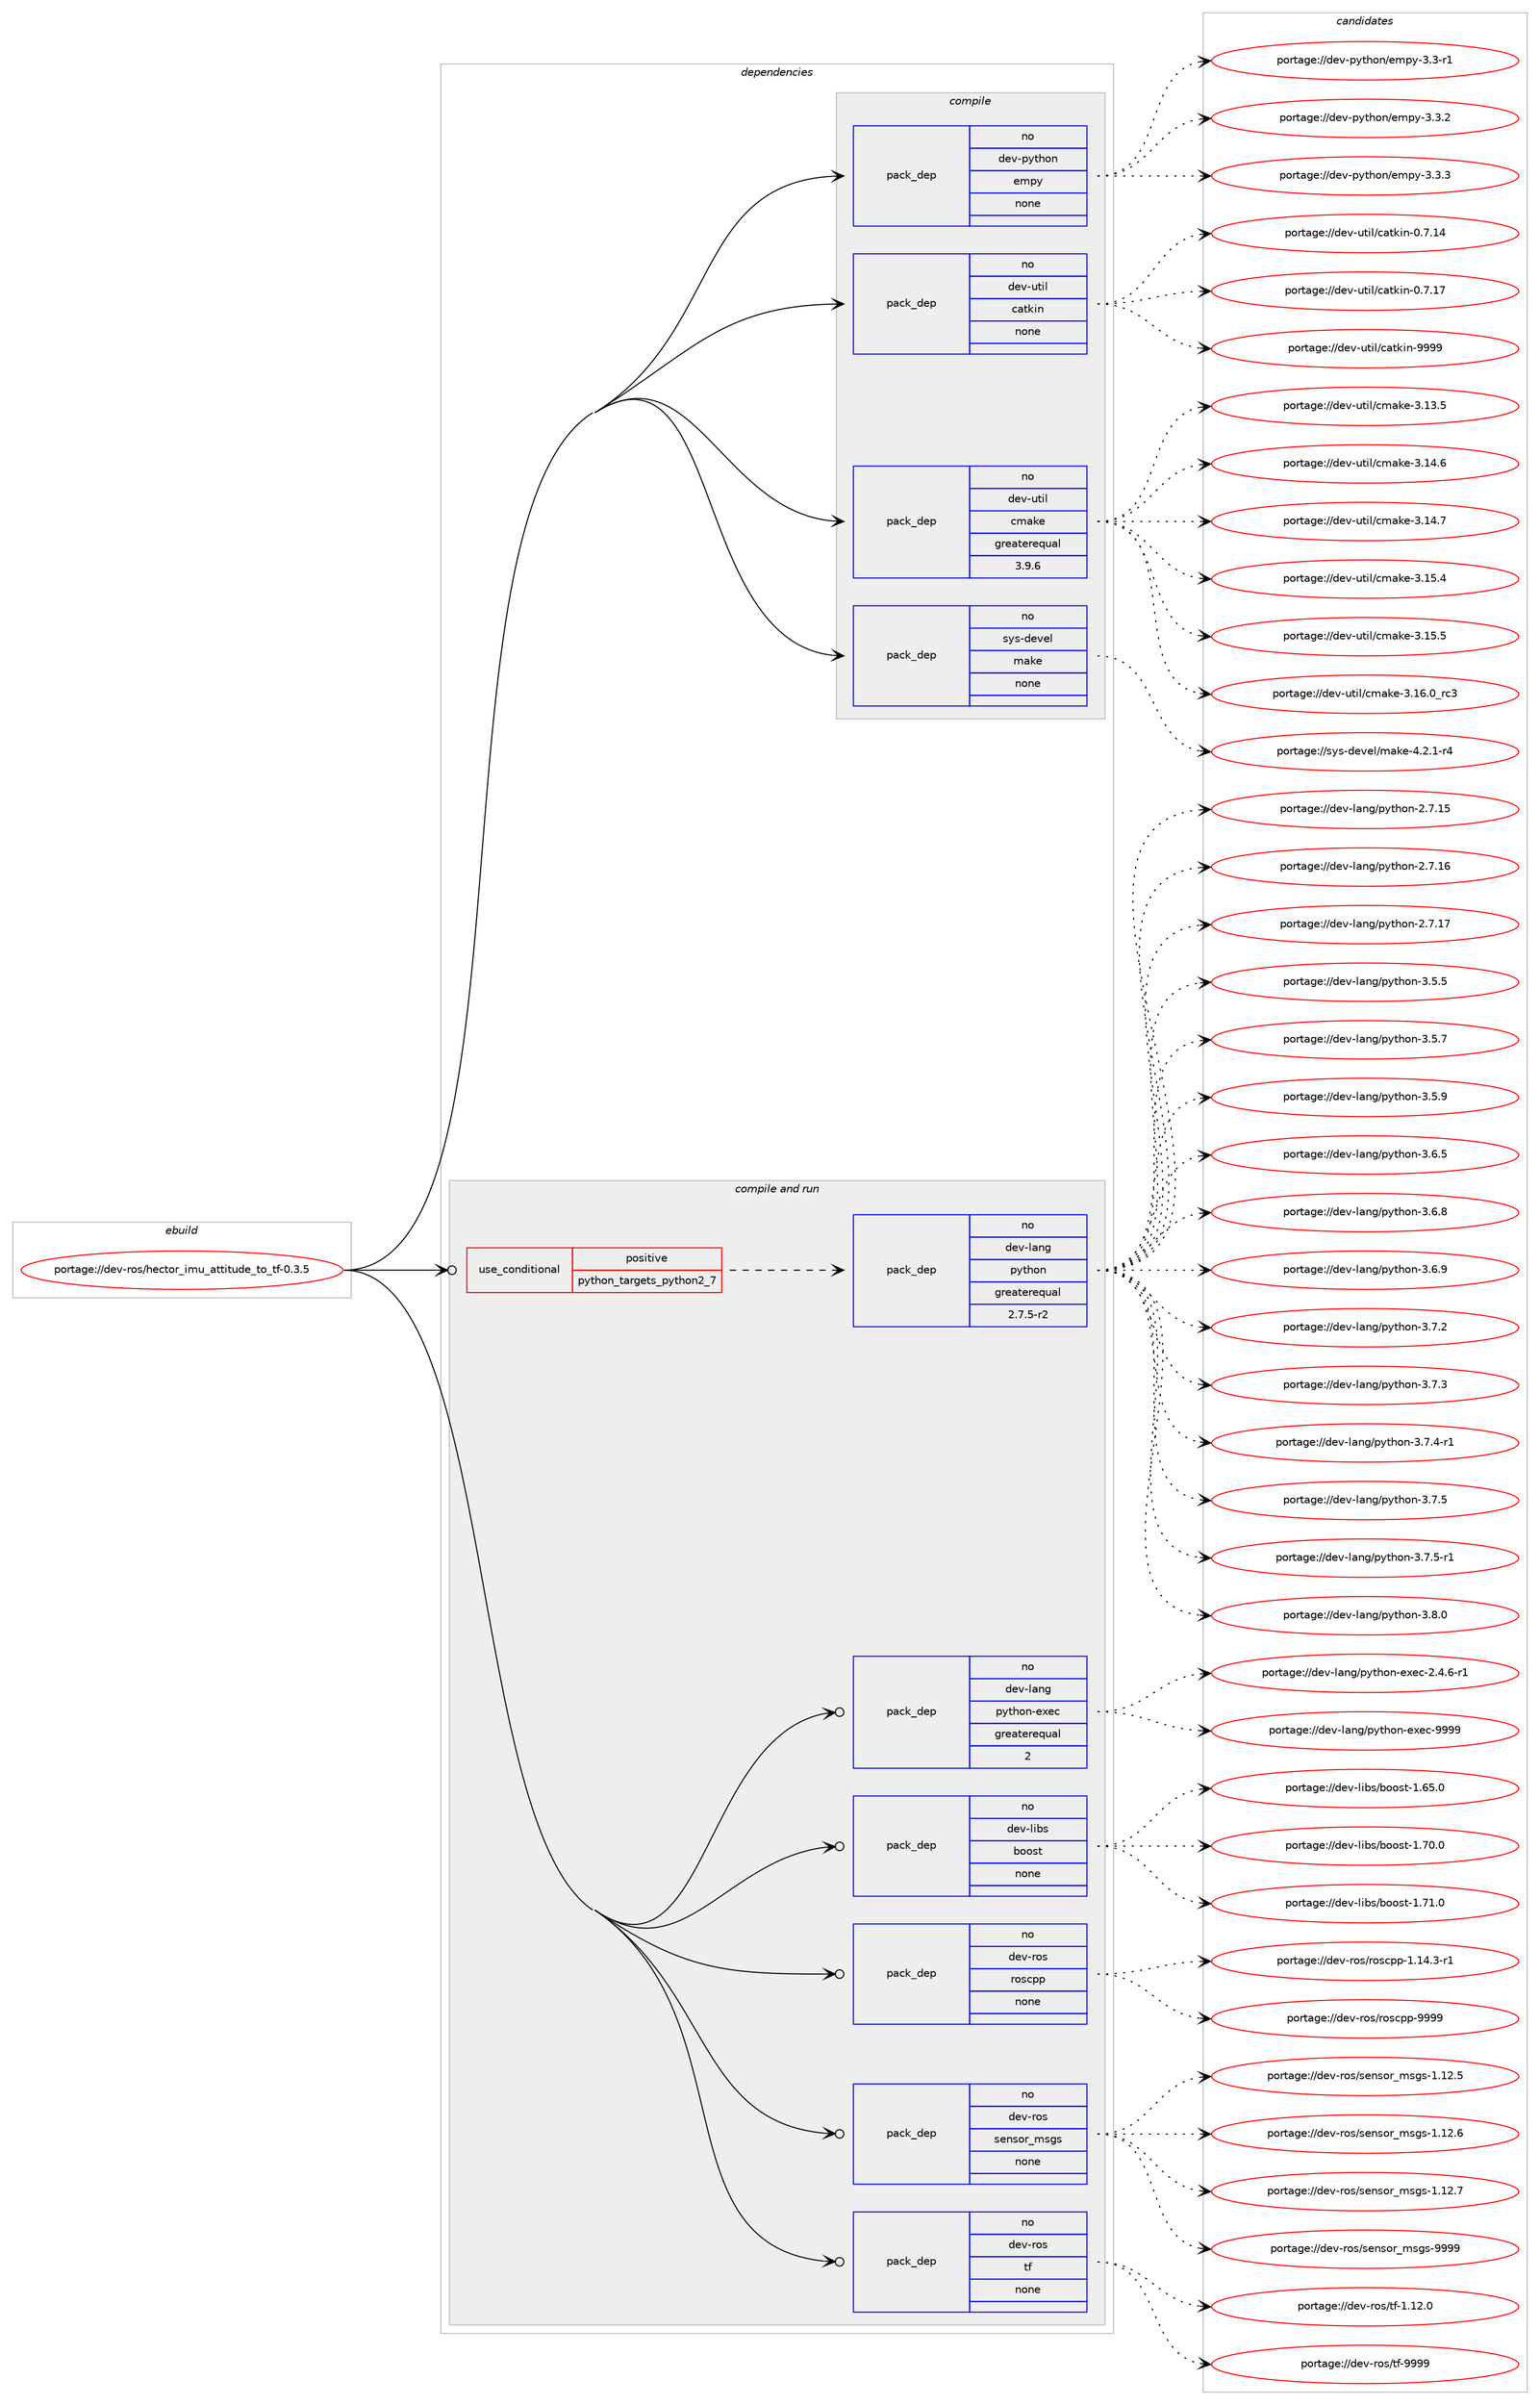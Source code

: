 digraph prolog {

# *************
# Graph options
# *************

newrank=true;
concentrate=true;
compound=true;
graph [rankdir=LR,fontname=Helvetica,fontsize=10,ranksep=1.5];#, ranksep=2.5, nodesep=0.2];
edge  [arrowhead=vee];
node  [fontname=Helvetica,fontsize=10];

# **********
# The ebuild
# **********

subgraph cluster_leftcol {
color=gray;
rank=same;
label=<<i>ebuild</i>>;
id [label="portage://dev-ros/hector_imu_attitude_to_tf-0.3.5", color=red, width=4, href="../dev-ros/hector_imu_attitude_to_tf-0.3.5.svg"];
}

# ****************
# The dependencies
# ****************

subgraph cluster_midcol {
color=gray;
label=<<i>dependencies</i>>;
subgraph cluster_compile {
fillcolor="#eeeeee";
style=filled;
label=<<i>compile</i>>;
subgraph pack142413 {
dependency188598 [label=<<TABLE BORDER="0" CELLBORDER="1" CELLSPACING="0" CELLPADDING="4" WIDTH="220"><TR><TD ROWSPAN="6" CELLPADDING="30">pack_dep</TD></TR><TR><TD WIDTH="110">no</TD></TR><TR><TD>dev-python</TD></TR><TR><TD>empy</TD></TR><TR><TD>none</TD></TR><TR><TD></TD></TR></TABLE>>, shape=none, color=blue];
}
id:e -> dependency188598:w [weight=20,style="solid",arrowhead="vee"];
subgraph pack142414 {
dependency188599 [label=<<TABLE BORDER="0" CELLBORDER="1" CELLSPACING="0" CELLPADDING="4" WIDTH="220"><TR><TD ROWSPAN="6" CELLPADDING="30">pack_dep</TD></TR><TR><TD WIDTH="110">no</TD></TR><TR><TD>dev-util</TD></TR><TR><TD>catkin</TD></TR><TR><TD>none</TD></TR><TR><TD></TD></TR></TABLE>>, shape=none, color=blue];
}
id:e -> dependency188599:w [weight=20,style="solid",arrowhead="vee"];
subgraph pack142415 {
dependency188600 [label=<<TABLE BORDER="0" CELLBORDER="1" CELLSPACING="0" CELLPADDING="4" WIDTH="220"><TR><TD ROWSPAN="6" CELLPADDING="30">pack_dep</TD></TR><TR><TD WIDTH="110">no</TD></TR><TR><TD>dev-util</TD></TR><TR><TD>cmake</TD></TR><TR><TD>greaterequal</TD></TR><TR><TD>3.9.6</TD></TR></TABLE>>, shape=none, color=blue];
}
id:e -> dependency188600:w [weight=20,style="solid",arrowhead="vee"];
subgraph pack142416 {
dependency188601 [label=<<TABLE BORDER="0" CELLBORDER="1" CELLSPACING="0" CELLPADDING="4" WIDTH="220"><TR><TD ROWSPAN="6" CELLPADDING="30">pack_dep</TD></TR><TR><TD WIDTH="110">no</TD></TR><TR><TD>sys-devel</TD></TR><TR><TD>make</TD></TR><TR><TD>none</TD></TR><TR><TD></TD></TR></TABLE>>, shape=none, color=blue];
}
id:e -> dependency188601:w [weight=20,style="solid",arrowhead="vee"];
}
subgraph cluster_compileandrun {
fillcolor="#eeeeee";
style=filled;
label=<<i>compile and run</i>>;
subgraph cond42757 {
dependency188602 [label=<<TABLE BORDER="0" CELLBORDER="1" CELLSPACING="0" CELLPADDING="4"><TR><TD ROWSPAN="3" CELLPADDING="10">use_conditional</TD></TR><TR><TD>positive</TD></TR><TR><TD>python_targets_python2_7</TD></TR></TABLE>>, shape=none, color=red];
subgraph pack142417 {
dependency188603 [label=<<TABLE BORDER="0" CELLBORDER="1" CELLSPACING="0" CELLPADDING="4" WIDTH="220"><TR><TD ROWSPAN="6" CELLPADDING="30">pack_dep</TD></TR><TR><TD WIDTH="110">no</TD></TR><TR><TD>dev-lang</TD></TR><TR><TD>python</TD></TR><TR><TD>greaterequal</TD></TR><TR><TD>2.7.5-r2</TD></TR></TABLE>>, shape=none, color=blue];
}
dependency188602:e -> dependency188603:w [weight=20,style="dashed",arrowhead="vee"];
}
id:e -> dependency188602:w [weight=20,style="solid",arrowhead="odotvee"];
subgraph pack142418 {
dependency188604 [label=<<TABLE BORDER="0" CELLBORDER="1" CELLSPACING="0" CELLPADDING="4" WIDTH="220"><TR><TD ROWSPAN="6" CELLPADDING="30">pack_dep</TD></TR><TR><TD WIDTH="110">no</TD></TR><TR><TD>dev-lang</TD></TR><TR><TD>python-exec</TD></TR><TR><TD>greaterequal</TD></TR><TR><TD>2</TD></TR></TABLE>>, shape=none, color=blue];
}
id:e -> dependency188604:w [weight=20,style="solid",arrowhead="odotvee"];
subgraph pack142419 {
dependency188605 [label=<<TABLE BORDER="0" CELLBORDER="1" CELLSPACING="0" CELLPADDING="4" WIDTH="220"><TR><TD ROWSPAN="6" CELLPADDING="30">pack_dep</TD></TR><TR><TD WIDTH="110">no</TD></TR><TR><TD>dev-libs</TD></TR><TR><TD>boost</TD></TR><TR><TD>none</TD></TR><TR><TD></TD></TR></TABLE>>, shape=none, color=blue];
}
id:e -> dependency188605:w [weight=20,style="solid",arrowhead="odotvee"];
subgraph pack142420 {
dependency188606 [label=<<TABLE BORDER="0" CELLBORDER="1" CELLSPACING="0" CELLPADDING="4" WIDTH="220"><TR><TD ROWSPAN="6" CELLPADDING="30">pack_dep</TD></TR><TR><TD WIDTH="110">no</TD></TR><TR><TD>dev-ros</TD></TR><TR><TD>roscpp</TD></TR><TR><TD>none</TD></TR><TR><TD></TD></TR></TABLE>>, shape=none, color=blue];
}
id:e -> dependency188606:w [weight=20,style="solid",arrowhead="odotvee"];
subgraph pack142421 {
dependency188607 [label=<<TABLE BORDER="0" CELLBORDER="1" CELLSPACING="0" CELLPADDING="4" WIDTH="220"><TR><TD ROWSPAN="6" CELLPADDING="30">pack_dep</TD></TR><TR><TD WIDTH="110">no</TD></TR><TR><TD>dev-ros</TD></TR><TR><TD>sensor_msgs</TD></TR><TR><TD>none</TD></TR><TR><TD></TD></TR></TABLE>>, shape=none, color=blue];
}
id:e -> dependency188607:w [weight=20,style="solid",arrowhead="odotvee"];
subgraph pack142422 {
dependency188608 [label=<<TABLE BORDER="0" CELLBORDER="1" CELLSPACING="0" CELLPADDING="4" WIDTH="220"><TR><TD ROWSPAN="6" CELLPADDING="30">pack_dep</TD></TR><TR><TD WIDTH="110">no</TD></TR><TR><TD>dev-ros</TD></TR><TR><TD>tf</TD></TR><TR><TD>none</TD></TR><TR><TD></TD></TR></TABLE>>, shape=none, color=blue];
}
id:e -> dependency188608:w [weight=20,style="solid",arrowhead="odotvee"];
}
subgraph cluster_run {
fillcolor="#eeeeee";
style=filled;
label=<<i>run</i>>;
}
}

# **************
# The candidates
# **************

subgraph cluster_choices {
rank=same;
color=gray;
label=<<i>candidates</i>>;

subgraph choice142413 {
color=black;
nodesep=1;
choiceportage1001011184511212111610411111047101109112121455146514511449 [label="portage://dev-python/empy-3.3-r1", color=red, width=4,href="../dev-python/empy-3.3-r1.svg"];
choiceportage1001011184511212111610411111047101109112121455146514650 [label="portage://dev-python/empy-3.3.2", color=red, width=4,href="../dev-python/empy-3.3.2.svg"];
choiceportage1001011184511212111610411111047101109112121455146514651 [label="portage://dev-python/empy-3.3.3", color=red, width=4,href="../dev-python/empy-3.3.3.svg"];
dependency188598:e -> choiceportage1001011184511212111610411111047101109112121455146514511449:w [style=dotted,weight="100"];
dependency188598:e -> choiceportage1001011184511212111610411111047101109112121455146514650:w [style=dotted,weight="100"];
dependency188598:e -> choiceportage1001011184511212111610411111047101109112121455146514651:w [style=dotted,weight="100"];
}
subgraph choice142414 {
color=black;
nodesep=1;
choiceportage1001011184511711610510847999711610710511045484655464952 [label="portage://dev-util/catkin-0.7.14", color=red, width=4,href="../dev-util/catkin-0.7.14.svg"];
choiceportage1001011184511711610510847999711610710511045484655464955 [label="portage://dev-util/catkin-0.7.17", color=red, width=4,href="../dev-util/catkin-0.7.17.svg"];
choiceportage100101118451171161051084799971161071051104557575757 [label="portage://dev-util/catkin-9999", color=red, width=4,href="../dev-util/catkin-9999.svg"];
dependency188599:e -> choiceportage1001011184511711610510847999711610710511045484655464952:w [style=dotted,weight="100"];
dependency188599:e -> choiceportage1001011184511711610510847999711610710511045484655464955:w [style=dotted,weight="100"];
dependency188599:e -> choiceportage100101118451171161051084799971161071051104557575757:w [style=dotted,weight="100"];
}
subgraph choice142415 {
color=black;
nodesep=1;
choiceportage1001011184511711610510847991099710710145514649514653 [label="portage://dev-util/cmake-3.13.5", color=red, width=4,href="../dev-util/cmake-3.13.5.svg"];
choiceportage1001011184511711610510847991099710710145514649524654 [label="portage://dev-util/cmake-3.14.6", color=red, width=4,href="../dev-util/cmake-3.14.6.svg"];
choiceportage1001011184511711610510847991099710710145514649524655 [label="portage://dev-util/cmake-3.14.7", color=red, width=4,href="../dev-util/cmake-3.14.7.svg"];
choiceportage1001011184511711610510847991099710710145514649534652 [label="portage://dev-util/cmake-3.15.4", color=red, width=4,href="../dev-util/cmake-3.15.4.svg"];
choiceportage1001011184511711610510847991099710710145514649534653 [label="portage://dev-util/cmake-3.15.5", color=red, width=4,href="../dev-util/cmake-3.15.5.svg"];
choiceportage1001011184511711610510847991099710710145514649544648951149951 [label="portage://dev-util/cmake-3.16.0_rc3", color=red, width=4,href="../dev-util/cmake-3.16.0_rc3.svg"];
dependency188600:e -> choiceportage1001011184511711610510847991099710710145514649514653:w [style=dotted,weight="100"];
dependency188600:e -> choiceportage1001011184511711610510847991099710710145514649524654:w [style=dotted,weight="100"];
dependency188600:e -> choiceportage1001011184511711610510847991099710710145514649524655:w [style=dotted,weight="100"];
dependency188600:e -> choiceportage1001011184511711610510847991099710710145514649534652:w [style=dotted,weight="100"];
dependency188600:e -> choiceportage1001011184511711610510847991099710710145514649534653:w [style=dotted,weight="100"];
dependency188600:e -> choiceportage1001011184511711610510847991099710710145514649544648951149951:w [style=dotted,weight="100"];
}
subgraph choice142416 {
color=black;
nodesep=1;
choiceportage1151211154510010111810110847109971071014552465046494511452 [label="portage://sys-devel/make-4.2.1-r4", color=red, width=4,href="../sys-devel/make-4.2.1-r4.svg"];
dependency188601:e -> choiceportage1151211154510010111810110847109971071014552465046494511452:w [style=dotted,weight="100"];
}
subgraph choice142417 {
color=black;
nodesep=1;
choiceportage10010111845108971101034711212111610411111045504655464953 [label="portage://dev-lang/python-2.7.15", color=red, width=4,href="../dev-lang/python-2.7.15.svg"];
choiceportage10010111845108971101034711212111610411111045504655464954 [label="portage://dev-lang/python-2.7.16", color=red, width=4,href="../dev-lang/python-2.7.16.svg"];
choiceportage10010111845108971101034711212111610411111045504655464955 [label="portage://dev-lang/python-2.7.17", color=red, width=4,href="../dev-lang/python-2.7.17.svg"];
choiceportage100101118451089711010347112121116104111110455146534653 [label="portage://dev-lang/python-3.5.5", color=red, width=4,href="../dev-lang/python-3.5.5.svg"];
choiceportage100101118451089711010347112121116104111110455146534655 [label="portage://dev-lang/python-3.5.7", color=red, width=4,href="../dev-lang/python-3.5.7.svg"];
choiceportage100101118451089711010347112121116104111110455146534657 [label="portage://dev-lang/python-3.5.9", color=red, width=4,href="../dev-lang/python-3.5.9.svg"];
choiceportage100101118451089711010347112121116104111110455146544653 [label="portage://dev-lang/python-3.6.5", color=red, width=4,href="../dev-lang/python-3.6.5.svg"];
choiceportage100101118451089711010347112121116104111110455146544656 [label="portage://dev-lang/python-3.6.8", color=red, width=4,href="../dev-lang/python-3.6.8.svg"];
choiceportage100101118451089711010347112121116104111110455146544657 [label="portage://dev-lang/python-3.6.9", color=red, width=4,href="../dev-lang/python-3.6.9.svg"];
choiceportage100101118451089711010347112121116104111110455146554650 [label="portage://dev-lang/python-3.7.2", color=red, width=4,href="../dev-lang/python-3.7.2.svg"];
choiceportage100101118451089711010347112121116104111110455146554651 [label="portage://dev-lang/python-3.7.3", color=red, width=4,href="../dev-lang/python-3.7.3.svg"];
choiceportage1001011184510897110103471121211161041111104551465546524511449 [label="portage://dev-lang/python-3.7.4-r1", color=red, width=4,href="../dev-lang/python-3.7.4-r1.svg"];
choiceportage100101118451089711010347112121116104111110455146554653 [label="portage://dev-lang/python-3.7.5", color=red, width=4,href="../dev-lang/python-3.7.5.svg"];
choiceportage1001011184510897110103471121211161041111104551465546534511449 [label="portage://dev-lang/python-3.7.5-r1", color=red, width=4,href="../dev-lang/python-3.7.5-r1.svg"];
choiceportage100101118451089711010347112121116104111110455146564648 [label="portage://dev-lang/python-3.8.0", color=red, width=4,href="../dev-lang/python-3.8.0.svg"];
dependency188603:e -> choiceportage10010111845108971101034711212111610411111045504655464953:w [style=dotted,weight="100"];
dependency188603:e -> choiceportage10010111845108971101034711212111610411111045504655464954:w [style=dotted,weight="100"];
dependency188603:e -> choiceportage10010111845108971101034711212111610411111045504655464955:w [style=dotted,weight="100"];
dependency188603:e -> choiceportage100101118451089711010347112121116104111110455146534653:w [style=dotted,weight="100"];
dependency188603:e -> choiceportage100101118451089711010347112121116104111110455146534655:w [style=dotted,weight="100"];
dependency188603:e -> choiceportage100101118451089711010347112121116104111110455146534657:w [style=dotted,weight="100"];
dependency188603:e -> choiceportage100101118451089711010347112121116104111110455146544653:w [style=dotted,weight="100"];
dependency188603:e -> choiceportage100101118451089711010347112121116104111110455146544656:w [style=dotted,weight="100"];
dependency188603:e -> choiceportage100101118451089711010347112121116104111110455146544657:w [style=dotted,weight="100"];
dependency188603:e -> choiceportage100101118451089711010347112121116104111110455146554650:w [style=dotted,weight="100"];
dependency188603:e -> choiceportage100101118451089711010347112121116104111110455146554651:w [style=dotted,weight="100"];
dependency188603:e -> choiceportage1001011184510897110103471121211161041111104551465546524511449:w [style=dotted,weight="100"];
dependency188603:e -> choiceportage100101118451089711010347112121116104111110455146554653:w [style=dotted,weight="100"];
dependency188603:e -> choiceportage1001011184510897110103471121211161041111104551465546534511449:w [style=dotted,weight="100"];
dependency188603:e -> choiceportage100101118451089711010347112121116104111110455146564648:w [style=dotted,weight="100"];
}
subgraph choice142418 {
color=black;
nodesep=1;
choiceportage10010111845108971101034711212111610411111045101120101994550465246544511449 [label="portage://dev-lang/python-exec-2.4.6-r1", color=red, width=4,href="../dev-lang/python-exec-2.4.6-r1.svg"];
choiceportage10010111845108971101034711212111610411111045101120101994557575757 [label="portage://dev-lang/python-exec-9999", color=red, width=4,href="../dev-lang/python-exec-9999.svg"];
dependency188604:e -> choiceportage10010111845108971101034711212111610411111045101120101994550465246544511449:w [style=dotted,weight="100"];
dependency188604:e -> choiceportage10010111845108971101034711212111610411111045101120101994557575757:w [style=dotted,weight="100"];
}
subgraph choice142419 {
color=black;
nodesep=1;
choiceportage1001011184510810598115479811111111511645494654534648 [label="portage://dev-libs/boost-1.65.0", color=red, width=4,href="../dev-libs/boost-1.65.0.svg"];
choiceportage1001011184510810598115479811111111511645494655484648 [label="portage://dev-libs/boost-1.70.0", color=red, width=4,href="../dev-libs/boost-1.70.0.svg"];
choiceportage1001011184510810598115479811111111511645494655494648 [label="portage://dev-libs/boost-1.71.0", color=red, width=4,href="../dev-libs/boost-1.71.0.svg"];
dependency188605:e -> choiceportage1001011184510810598115479811111111511645494654534648:w [style=dotted,weight="100"];
dependency188605:e -> choiceportage1001011184510810598115479811111111511645494655484648:w [style=dotted,weight="100"];
dependency188605:e -> choiceportage1001011184510810598115479811111111511645494655494648:w [style=dotted,weight="100"];
}
subgraph choice142420 {
color=black;
nodesep=1;
choiceportage100101118451141111154711411111599112112454946495246514511449 [label="portage://dev-ros/roscpp-1.14.3-r1", color=red, width=4,href="../dev-ros/roscpp-1.14.3-r1.svg"];
choiceportage1001011184511411111547114111115991121124557575757 [label="portage://dev-ros/roscpp-9999", color=red, width=4,href="../dev-ros/roscpp-9999.svg"];
dependency188606:e -> choiceportage100101118451141111154711411111599112112454946495246514511449:w [style=dotted,weight="100"];
dependency188606:e -> choiceportage1001011184511411111547114111115991121124557575757:w [style=dotted,weight="100"];
}
subgraph choice142421 {
color=black;
nodesep=1;
choiceportage10010111845114111115471151011101151111149510911510311545494649504653 [label="portage://dev-ros/sensor_msgs-1.12.5", color=red, width=4,href="../dev-ros/sensor_msgs-1.12.5.svg"];
choiceportage10010111845114111115471151011101151111149510911510311545494649504654 [label="portage://dev-ros/sensor_msgs-1.12.6", color=red, width=4,href="../dev-ros/sensor_msgs-1.12.6.svg"];
choiceportage10010111845114111115471151011101151111149510911510311545494649504655 [label="portage://dev-ros/sensor_msgs-1.12.7", color=red, width=4,href="../dev-ros/sensor_msgs-1.12.7.svg"];
choiceportage1001011184511411111547115101110115111114951091151031154557575757 [label="portage://dev-ros/sensor_msgs-9999", color=red, width=4,href="../dev-ros/sensor_msgs-9999.svg"];
dependency188607:e -> choiceportage10010111845114111115471151011101151111149510911510311545494649504653:w [style=dotted,weight="100"];
dependency188607:e -> choiceportage10010111845114111115471151011101151111149510911510311545494649504654:w [style=dotted,weight="100"];
dependency188607:e -> choiceportage10010111845114111115471151011101151111149510911510311545494649504655:w [style=dotted,weight="100"];
dependency188607:e -> choiceportage1001011184511411111547115101110115111114951091151031154557575757:w [style=dotted,weight="100"];
}
subgraph choice142422 {
color=black;
nodesep=1;
choiceportage100101118451141111154711610245494649504648 [label="portage://dev-ros/tf-1.12.0", color=red, width=4,href="../dev-ros/tf-1.12.0.svg"];
choiceportage10010111845114111115471161024557575757 [label="portage://dev-ros/tf-9999", color=red, width=4,href="../dev-ros/tf-9999.svg"];
dependency188608:e -> choiceportage100101118451141111154711610245494649504648:w [style=dotted,weight="100"];
dependency188608:e -> choiceportage10010111845114111115471161024557575757:w [style=dotted,weight="100"];
}
}

}
